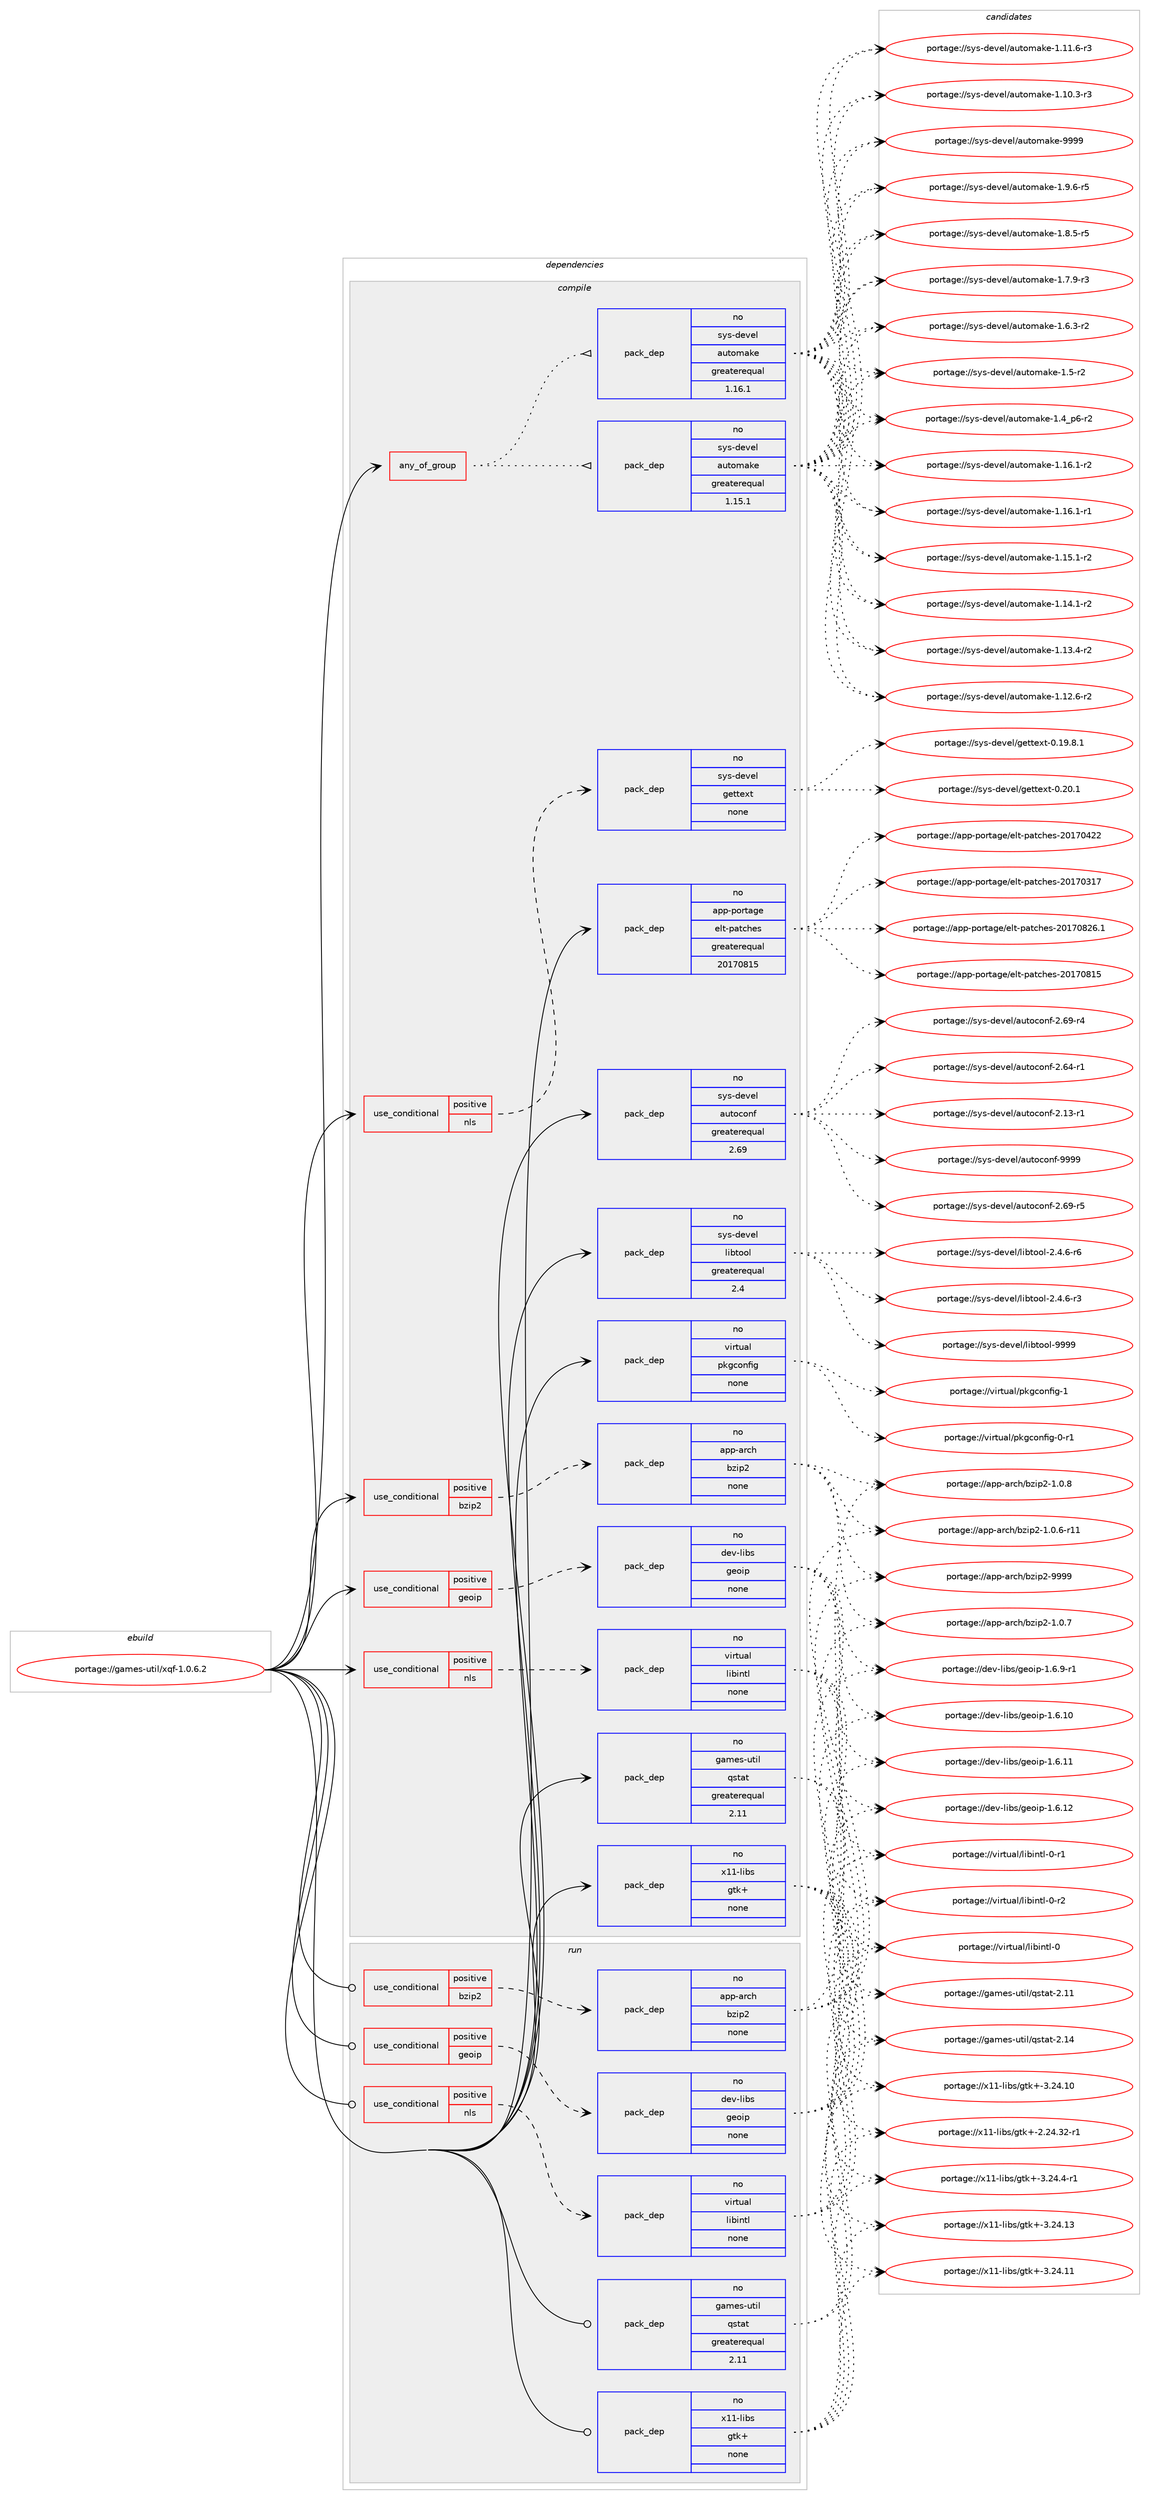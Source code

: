 digraph prolog {

# *************
# Graph options
# *************

newrank=true;
concentrate=true;
compound=true;
graph [rankdir=LR,fontname=Helvetica,fontsize=10,ranksep=1.5];#, ranksep=2.5, nodesep=0.2];
edge  [arrowhead=vee];
node  [fontname=Helvetica,fontsize=10];

# **********
# The ebuild
# **********

subgraph cluster_leftcol {
color=gray;
rank=same;
label=<<i>ebuild</i>>;
id [label="portage://games-util/xqf-1.0.6.2", color=red, width=4, href="../games-util/xqf-1.0.6.2.svg"];
}

# ****************
# The dependencies
# ****************

subgraph cluster_midcol {
color=gray;
label=<<i>dependencies</i>>;
subgraph cluster_compile {
fillcolor="#eeeeee";
style=filled;
label=<<i>compile</i>>;
subgraph any4174 {
dependency279203 [label=<<TABLE BORDER="0" CELLBORDER="1" CELLSPACING="0" CELLPADDING="4"><TR><TD CELLPADDING="10">any_of_group</TD></TR></TABLE>>, shape=none, color=red];subgraph pack216500 {
dependency279204 [label=<<TABLE BORDER="0" CELLBORDER="1" CELLSPACING="0" CELLPADDING="4" WIDTH="220"><TR><TD ROWSPAN="6" CELLPADDING="30">pack_dep</TD></TR><TR><TD WIDTH="110">no</TD></TR><TR><TD>sys-devel</TD></TR><TR><TD>automake</TD></TR><TR><TD>greaterequal</TD></TR><TR><TD>1.16.1</TD></TR></TABLE>>, shape=none, color=blue];
}
dependency279203:e -> dependency279204:w [weight=20,style="dotted",arrowhead="oinv"];
subgraph pack216501 {
dependency279205 [label=<<TABLE BORDER="0" CELLBORDER="1" CELLSPACING="0" CELLPADDING="4" WIDTH="220"><TR><TD ROWSPAN="6" CELLPADDING="30">pack_dep</TD></TR><TR><TD WIDTH="110">no</TD></TR><TR><TD>sys-devel</TD></TR><TR><TD>automake</TD></TR><TR><TD>greaterequal</TD></TR><TR><TD>1.15.1</TD></TR></TABLE>>, shape=none, color=blue];
}
dependency279203:e -> dependency279205:w [weight=20,style="dotted",arrowhead="oinv"];
}
id:e -> dependency279203:w [weight=20,style="solid",arrowhead="vee"];
subgraph cond58334 {
dependency279206 [label=<<TABLE BORDER="0" CELLBORDER="1" CELLSPACING="0" CELLPADDING="4"><TR><TD ROWSPAN="3" CELLPADDING="10">use_conditional</TD></TR><TR><TD>positive</TD></TR><TR><TD>bzip2</TD></TR></TABLE>>, shape=none, color=red];
subgraph pack216502 {
dependency279207 [label=<<TABLE BORDER="0" CELLBORDER="1" CELLSPACING="0" CELLPADDING="4" WIDTH="220"><TR><TD ROWSPAN="6" CELLPADDING="30">pack_dep</TD></TR><TR><TD WIDTH="110">no</TD></TR><TR><TD>app-arch</TD></TR><TR><TD>bzip2</TD></TR><TR><TD>none</TD></TR><TR><TD></TD></TR></TABLE>>, shape=none, color=blue];
}
dependency279206:e -> dependency279207:w [weight=20,style="dashed",arrowhead="vee"];
}
id:e -> dependency279206:w [weight=20,style="solid",arrowhead="vee"];
subgraph cond58335 {
dependency279208 [label=<<TABLE BORDER="0" CELLBORDER="1" CELLSPACING="0" CELLPADDING="4"><TR><TD ROWSPAN="3" CELLPADDING="10">use_conditional</TD></TR><TR><TD>positive</TD></TR><TR><TD>geoip</TD></TR></TABLE>>, shape=none, color=red];
subgraph pack216503 {
dependency279209 [label=<<TABLE BORDER="0" CELLBORDER="1" CELLSPACING="0" CELLPADDING="4" WIDTH="220"><TR><TD ROWSPAN="6" CELLPADDING="30">pack_dep</TD></TR><TR><TD WIDTH="110">no</TD></TR><TR><TD>dev-libs</TD></TR><TR><TD>geoip</TD></TR><TR><TD>none</TD></TR><TR><TD></TD></TR></TABLE>>, shape=none, color=blue];
}
dependency279208:e -> dependency279209:w [weight=20,style="dashed",arrowhead="vee"];
}
id:e -> dependency279208:w [weight=20,style="solid",arrowhead="vee"];
subgraph cond58336 {
dependency279210 [label=<<TABLE BORDER="0" CELLBORDER="1" CELLSPACING="0" CELLPADDING="4"><TR><TD ROWSPAN="3" CELLPADDING="10">use_conditional</TD></TR><TR><TD>positive</TD></TR><TR><TD>nls</TD></TR></TABLE>>, shape=none, color=red];
subgraph pack216504 {
dependency279211 [label=<<TABLE BORDER="0" CELLBORDER="1" CELLSPACING="0" CELLPADDING="4" WIDTH="220"><TR><TD ROWSPAN="6" CELLPADDING="30">pack_dep</TD></TR><TR><TD WIDTH="110">no</TD></TR><TR><TD>sys-devel</TD></TR><TR><TD>gettext</TD></TR><TR><TD>none</TD></TR><TR><TD></TD></TR></TABLE>>, shape=none, color=blue];
}
dependency279210:e -> dependency279211:w [weight=20,style="dashed",arrowhead="vee"];
}
id:e -> dependency279210:w [weight=20,style="solid",arrowhead="vee"];
subgraph cond58337 {
dependency279212 [label=<<TABLE BORDER="0" CELLBORDER="1" CELLSPACING="0" CELLPADDING="4"><TR><TD ROWSPAN="3" CELLPADDING="10">use_conditional</TD></TR><TR><TD>positive</TD></TR><TR><TD>nls</TD></TR></TABLE>>, shape=none, color=red];
subgraph pack216505 {
dependency279213 [label=<<TABLE BORDER="0" CELLBORDER="1" CELLSPACING="0" CELLPADDING="4" WIDTH="220"><TR><TD ROWSPAN="6" CELLPADDING="30">pack_dep</TD></TR><TR><TD WIDTH="110">no</TD></TR><TR><TD>virtual</TD></TR><TR><TD>libintl</TD></TR><TR><TD>none</TD></TR><TR><TD></TD></TR></TABLE>>, shape=none, color=blue];
}
dependency279212:e -> dependency279213:w [weight=20,style="dashed",arrowhead="vee"];
}
id:e -> dependency279212:w [weight=20,style="solid",arrowhead="vee"];
subgraph pack216506 {
dependency279214 [label=<<TABLE BORDER="0" CELLBORDER="1" CELLSPACING="0" CELLPADDING="4" WIDTH="220"><TR><TD ROWSPAN="6" CELLPADDING="30">pack_dep</TD></TR><TR><TD WIDTH="110">no</TD></TR><TR><TD>app-portage</TD></TR><TR><TD>elt-patches</TD></TR><TR><TD>greaterequal</TD></TR><TR><TD>20170815</TD></TR></TABLE>>, shape=none, color=blue];
}
id:e -> dependency279214:w [weight=20,style="solid",arrowhead="vee"];
subgraph pack216507 {
dependency279215 [label=<<TABLE BORDER="0" CELLBORDER="1" CELLSPACING="0" CELLPADDING="4" WIDTH="220"><TR><TD ROWSPAN="6" CELLPADDING="30">pack_dep</TD></TR><TR><TD WIDTH="110">no</TD></TR><TR><TD>games-util</TD></TR><TR><TD>qstat</TD></TR><TR><TD>greaterequal</TD></TR><TR><TD>2.11</TD></TR></TABLE>>, shape=none, color=blue];
}
id:e -> dependency279215:w [weight=20,style="solid",arrowhead="vee"];
subgraph pack216508 {
dependency279216 [label=<<TABLE BORDER="0" CELLBORDER="1" CELLSPACING="0" CELLPADDING="4" WIDTH="220"><TR><TD ROWSPAN="6" CELLPADDING="30">pack_dep</TD></TR><TR><TD WIDTH="110">no</TD></TR><TR><TD>sys-devel</TD></TR><TR><TD>autoconf</TD></TR><TR><TD>greaterequal</TD></TR><TR><TD>2.69</TD></TR></TABLE>>, shape=none, color=blue];
}
id:e -> dependency279216:w [weight=20,style="solid",arrowhead="vee"];
subgraph pack216509 {
dependency279217 [label=<<TABLE BORDER="0" CELLBORDER="1" CELLSPACING="0" CELLPADDING="4" WIDTH="220"><TR><TD ROWSPAN="6" CELLPADDING="30">pack_dep</TD></TR><TR><TD WIDTH="110">no</TD></TR><TR><TD>sys-devel</TD></TR><TR><TD>libtool</TD></TR><TR><TD>greaterequal</TD></TR><TR><TD>2.4</TD></TR></TABLE>>, shape=none, color=blue];
}
id:e -> dependency279217:w [weight=20,style="solid",arrowhead="vee"];
subgraph pack216510 {
dependency279218 [label=<<TABLE BORDER="0" CELLBORDER="1" CELLSPACING="0" CELLPADDING="4" WIDTH="220"><TR><TD ROWSPAN="6" CELLPADDING="30">pack_dep</TD></TR><TR><TD WIDTH="110">no</TD></TR><TR><TD>virtual</TD></TR><TR><TD>pkgconfig</TD></TR><TR><TD>none</TD></TR><TR><TD></TD></TR></TABLE>>, shape=none, color=blue];
}
id:e -> dependency279218:w [weight=20,style="solid",arrowhead="vee"];
subgraph pack216511 {
dependency279219 [label=<<TABLE BORDER="0" CELLBORDER="1" CELLSPACING="0" CELLPADDING="4" WIDTH="220"><TR><TD ROWSPAN="6" CELLPADDING="30">pack_dep</TD></TR><TR><TD WIDTH="110">no</TD></TR><TR><TD>x11-libs</TD></TR><TR><TD>gtk+</TD></TR><TR><TD>none</TD></TR><TR><TD></TD></TR></TABLE>>, shape=none, color=blue];
}
id:e -> dependency279219:w [weight=20,style="solid",arrowhead="vee"];
}
subgraph cluster_compileandrun {
fillcolor="#eeeeee";
style=filled;
label=<<i>compile and run</i>>;
}
subgraph cluster_run {
fillcolor="#eeeeee";
style=filled;
label=<<i>run</i>>;
subgraph cond58338 {
dependency279220 [label=<<TABLE BORDER="0" CELLBORDER="1" CELLSPACING="0" CELLPADDING="4"><TR><TD ROWSPAN="3" CELLPADDING="10">use_conditional</TD></TR><TR><TD>positive</TD></TR><TR><TD>bzip2</TD></TR></TABLE>>, shape=none, color=red];
subgraph pack216512 {
dependency279221 [label=<<TABLE BORDER="0" CELLBORDER="1" CELLSPACING="0" CELLPADDING="4" WIDTH="220"><TR><TD ROWSPAN="6" CELLPADDING="30">pack_dep</TD></TR><TR><TD WIDTH="110">no</TD></TR><TR><TD>app-arch</TD></TR><TR><TD>bzip2</TD></TR><TR><TD>none</TD></TR><TR><TD></TD></TR></TABLE>>, shape=none, color=blue];
}
dependency279220:e -> dependency279221:w [weight=20,style="dashed",arrowhead="vee"];
}
id:e -> dependency279220:w [weight=20,style="solid",arrowhead="odot"];
subgraph cond58339 {
dependency279222 [label=<<TABLE BORDER="0" CELLBORDER="1" CELLSPACING="0" CELLPADDING="4"><TR><TD ROWSPAN="3" CELLPADDING="10">use_conditional</TD></TR><TR><TD>positive</TD></TR><TR><TD>geoip</TD></TR></TABLE>>, shape=none, color=red];
subgraph pack216513 {
dependency279223 [label=<<TABLE BORDER="0" CELLBORDER="1" CELLSPACING="0" CELLPADDING="4" WIDTH="220"><TR><TD ROWSPAN="6" CELLPADDING="30">pack_dep</TD></TR><TR><TD WIDTH="110">no</TD></TR><TR><TD>dev-libs</TD></TR><TR><TD>geoip</TD></TR><TR><TD>none</TD></TR><TR><TD></TD></TR></TABLE>>, shape=none, color=blue];
}
dependency279222:e -> dependency279223:w [weight=20,style="dashed",arrowhead="vee"];
}
id:e -> dependency279222:w [weight=20,style="solid",arrowhead="odot"];
subgraph cond58340 {
dependency279224 [label=<<TABLE BORDER="0" CELLBORDER="1" CELLSPACING="0" CELLPADDING="4"><TR><TD ROWSPAN="3" CELLPADDING="10">use_conditional</TD></TR><TR><TD>positive</TD></TR><TR><TD>nls</TD></TR></TABLE>>, shape=none, color=red];
subgraph pack216514 {
dependency279225 [label=<<TABLE BORDER="0" CELLBORDER="1" CELLSPACING="0" CELLPADDING="4" WIDTH="220"><TR><TD ROWSPAN="6" CELLPADDING="30">pack_dep</TD></TR><TR><TD WIDTH="110">no</TD></TR><TR><TD>virtual</TD></TR><TR><TD>libintl</TD></TR><TR><TD>none</TD></TR><TR><TD></TD></TR></TABLE>>, shape=none, color=blue];
}
dependency279224:e -> dependency279225:w [weight=20,style="dashed",arrowhead="vee"];
}
id:e -> dependency279224:w [weight=20,style="solid",arrowhead="odot"];
subgraph pack216515 {
dependency279226 [label=<<TABLE BORDER="0" CELLBORDER="1" CELLSPACING="0" CELLPADDING="4" WIDTH="220"><TR><TD ROWSPAN="6" CELLPADDING="30">pack_dep</TD></TR><TR><TD WIDTH="110">no</TD></TR><TR><TD>games-util</TD></TR><TR><TD>qstat</TD></TR><TR><TD>greaterequal</TD></TR><TR><TD>2.11</TD></TR></TABLE>>, shape=none, color=blue];
}
id:e -> dependency279226:w [weight=20,style="solid",arrowhead="odot"];
subgraph pack216516 {
dependency279227 [label=<<TABLE BORDER="0" CELLBORDER="1" CELLSPACING="0" CELLPADDING="4" WIDTH="220"><TR><TD ROWSPAN="6" CELLPADDING="30">pack_dep</TD></TR><TR><TD WIDTH="110">no</TD></TR><TR><TD>x11-libs</TD></TR><TR><TD>gtk+</TD></TR><TR><TD>none</TD></TR><TR><TD></TD></TR></TABLE>>, shape=none, color=blue];
}
id:e -> dependency279227:w [weight=20,style="solid",arrowhead="odot"];
}
}

# **************
# The candidates
# **************

subgraph cluster_choices {
rank=same;
color=gray;
label=<<i>candidates</i>>;

subgraph choice216500 {
color=black;
nodesep=1;
choice115121115451001011181011084797117116111109971071014557575757 [label="portage://sys-devel/automake-9999", color=red, width=4,href="../sys-devel/automake-9999.svg"];
choice115121115451001011181011084797117116111109971071014549465746544511453 [label="portage://sys-devel/automake-1.9.6-r5", color=red, width=4,href="../sys-devel/automake-1.9.6-r5.svg"];
choice115121115451001011181011084797117116111109971071014549465646534511453 [label="portage://sys-devel/automake-1.8.5-r5", color=red, width=4,href="../sys-devel/automake-1.8.5-r5.svg"];
choice115121115451001011181011084797117116111109971071014549465546574511451 [label="portage://sys-devel/automake-1.7.9-r3", color=red, width=4,href="../sys-devel/automake-1.7.9-r3.svg"];
choice115121115451001011181011084797117116111109971071014549465446514511450 [label="portage://sys-devel/automake-1.6.3-r2", color=red, width=4,href="../sys-devel/automake-1.6.3-r2.svg"];
choice11512111545100101118101108479711711611110997107101454946534511450 [label="portage://sys-devel/automake-1.5-r2", color=red, width=4,href="../sys-devel/automake-1.5-r2.svg"];
choice115121115451001011181011084797117116111109971071014549465295112544511450 [label="portage://sys-devel/automake-1.4_p6-r2", color=red, width=4,href="../sys-devel/automake-1.4_p6-r2.svg"];
choice11512111545100101118101108479711711611110997107101454946495446494511450 [label="portage://sys-devel/automake-1.16.1-r2", color=red, width=4,href="../sys-devel/automake-1.16.1-r2.svg"];
choice11512111545100101118101108479711711611110997107101454946495446494511449 [label="portage://sys-devel/automake-1.16.1-r1", color=red, width=4,href="../sys-devel/automake-1.16.1-r1.svg"];
choice11512111545100101118101108479711711611110997107101454946495346494511450 [label="portage://sys-devel/automake-1.15.1-r2", color=red, width=4,href="../sys-devel/automake-1.15.1-r2.svg"];
choice11512111545100101118101108479711711611110997107101454946495246494511450 [label="portage://sys-devel/automake-1.14.1-r2", color=red, width=4,href="../sys-devel/automake-1.14.1-r2.svg"];
choice11512111545100101118101108479711711611110997107101454946495146524511450 [label="portage://sys-devel/automake-1.13.4-r2", color=red, width=4,href="../sys-devel/automake-1.13.4-r2.svg"];
choice11512111545100101118101108479711711611110997107101454946495046544511450 [label="portage://sys-devel/automake-1.12.6-r2", color=red, width=4,href="../sys-devel/automake-1.12.6-r2.svg"];
choice11512111545100101118101108479711711611110997107101454946494946544511451 [label="portage://sys-devel/automake-1.11.6-r3", color=red, width=4,href="../sys-devel/automake-1.11.6-r3.svg"];
choice11512111545100101118101108479711711611110997107101454946494846514511451 [label="portage://sys-devel/automake-1.10.3-r3", color=red, width=4,href="../sys-devel/automake-1.10.3-r3.svg"];
dependency279204:e -> choice115121115451001011181011084797117116111109971071014557575757:w [style=dotted,weight="100"];
dependency279204:e -> choice115121115451001011181011084797117116111109971071014549465746544511453:w [style=dotted,weight="100"];
dependency279204:e -> choice115121115451001011181011084797117116111109971071014549465646534511453:w [style=dotted,weight="100"];
dependency279204:e -> choice115121115451001011181011084797117116111109971071014549465546574511451:w [style=dotted,weight="100"];
dependency279204:e -> choice115121115451001011181011084797117116111109971071014549465446514511450:w [style=dotted,weight="100"];
dependency279204:e -> choice11512111545100101118101108479711711611110997107101454946534511450:w [style=dotted,weight="100"];
dependency279204:e -> choice115121115451001011181011084797117116111109971071014549465295112544511450:w [style=dotted,weight="100"];
dependency279204:e -> choice11512111545100101118101108479711711611110997107101454946495446494511450:w [style=dotted,weight="100"];
dependency279204:e -> choice11512111545100101118101108479711711611110997107101454946495446494511449:w [style=dotted,weight="100"];
dependency279204:e -> choice11512111545100101118101108479711711611110997107101454946495346494511450:w [style=dotted,weight="100"];
dependency279204:e -> choice11512111545100101118101108479711711611110997107101454946495246494511450:w [style=dotted,weight="100"];
dependency279204:e -> choice11512111545100101118101108479711711611110997107101454946495146524511450:w [style=dotted,weight="100"];
dependency279204:e -> choice11512111545100101118101108479711711611110997107101454946495046544511450:w [style=dotted,weight="100"];
dependency279204:e -> choice11512111545100101118101108479711711611110997107101454946494946544511451:w [style=dotted,weight="100"];
dependency279204:e -> choice11512111545100101118101108479711711611110997107101454946494846514511451:w [style=dotted,weight="100"];
}
subgraph choice216501 {
color=black;
nodesep=1;
choice115121115451001011181011084797117116111109971071014557575757 [label="portage://sys-devel/automake-9999", color=red, width=4,href="../sys-devel/automake-9999.svg"];
choice115121115451001011181011084797117116111109971071014549465746544511453 [label="portage://sys-devel/automake-1.9.6-r5", color=red, width=4,href="../sys-devel/automake-1.9.6-r5.svg"];
choice115121115451001011181011084797117116111109971071014549465646534511453 [label="portage://sys-devel/automake-1.8.5-r5", color=red, width=4,href="../sys-devel/automake-1.8.5-r5.svg"];
choice115121115451001011181011084797117116111109971071014549465546574511451 [label="portage://sys-devel/automake-1.7.9-r3", color=red, width=4,href="../sys-devel/automake-1.7.9-r3.svg"];
choice115121115451001011181011084797117116111109971071014549465446514511450 [label="portage://sys-devel/automake-1.6.3-r2", color=red, width=4,href="../sys-devel/automake-1.6.3-r2.svg"];
choice11512111545100101118101108479711711611110997107101454946534511450 [label="portage://sys-devel/automake-1.5-r2", color=red, width=4,href="../sys-devel/automake-1.5-r2.svg"];
choice115121115451001011181011084797117116111109971071014549465295112544511450 [label="portage://sys-devel/automake-1.4_p6-r2", color=red, width=4,href="../sys-devel/automake-1.4_p6-r2.svg"];
choice11512111545100101118101108479711711611110997107101454946495446494511450 [label="portage://sys-devel/automake-1.16.1-r2", color=red, width=4,href="../sys-devel/automake-1.16.1-r2.svg"];
choice11512111545100101118101108479711711611110997107101454946495446494511449 [label="portage://sys-devel/automake-1.16.1-r1", color=red, width=4,href="../sys-devel/automake-1.16.1-r1.svg"];
choice11512111545100101118101108479711711611110997107101454946495346494511450 [label="portage://sys-devel/automake-1.15.1-r2", color=red, width=4,href="../sys-devel/automake-1.15.1-r2.svg"];
choice11512111545100101118101108479711711611110997107101454946495246494511450 [label="portage://sys-devel/automake-1.14.1-r2", color=red, width=4,href="../sys-devel/automake-1.14.1-r2.svg"];
choice11512111545100101118101108479711711611110997107101454946495146524511450 [label="portage://sys-devel/automake-1.13.4-r2", color=red, width=4,href="../sys-devel/automake-1.13.4-r2.svg"];
choice11512111545100101118101108479711711611110997107101454946495046544511450 [label="portage://sys-devel/automake-1.12.6-r2", color=red, width=4,href="../sys-devel/automake-1.12.6-r2.svg"];
choice11512111545100101118101108479711711611110997107101454946494946544511451 [label="portage://sys-devel/automake-1.11.6-r3", color=red, width=4,href="../sys-devel/automake-1.11.6-r3.svg"];
choice11512111545100101118101108479711711611110997107101454946494846514511451 [label="portage://sys-devel/automake-1.10.3-r3", color=red, width=4,href="../sys-devel/automake-1.10.3-r3.svg"];
dependency279205:e -> choice115121115451001011181011084797117116111109971071014557575757:w [style=dotted,weight="100"];
dependency279205:e -> choice115121115451001011181011084797117116111109971071014549465746544511453:w [style=dotted,weight="100"];
dependency279205:e -> choice115121115451001011181011084797117116111109971071014549465646534511453:w [style=dotted,weight="100"];
dependency279205:e -> choice115121115451001011181011084797117116111109971071014549465546574511451:w [style=dotted,weight="100"];
dependency279205:e -> choice115121115451001011181011084797117116111109971071014549465446514511450:w [style=dotted,weight="100"];
dependency279205:e -> choice11512111545100101118101108479711711611110997107101454946534511450:w [style=dotted,weight="100"];
dependency279205:e -> choice115121115451001011181011084797117116111109971071014549465295112544511450:w [style=dotted,weight="100"];
dependency279205:e -> choice11512111545100101118101108479711711611110997107101454946495446494511450:w [style=dotted,weight="100"];
dependency279205:e -> choice11512111545100101118101108479711711611110997107101454946495446494511449:w [style=dotted,weight="100"];
dependency279205:e -> choice11512111545100101118101108479711711611110997107101454946495346494511450:w [style=dotted,weight="100"];
dependency279205:e -> choice11512111545100101118101108479711711611110997107101454946495246494511450:w [style=dotted,weight="100"];
dependency279205:e -> choice11512111545100101118101108479711711611110997107101454946495146524511450:w [style=dotted,weight="100"];
dependency279205:e -> choice11512111545100101118101108479711711611110997107101454946495046544511450:w [style=dotted,weight="100"];
dependency279205:e -> choice11512111545100101118101108479711711611110997107101454946494946544511451:w [style=dotted,weight="100"];
dependency279205:e -> choice11512111545100101118101108479711711611110997107101454946494846514511451:w [style=dotted,weight="100"];
}
subgraph choice216502 {
color=black;
nodesep=1;
choice971121124597114991044798122105112504557575757 [label="portage://app-arch/bzip2-9999", color=red, width=4,href="../app-arch/bzip2-9999.svg"];
choice97112112459711499104479812210511250454946484656 [label="portage://app-arch/bzip2-1.0.8", color=red, width=4,href="../app-arch/bzip2-1.0.8.svg"];
choice97112112459711499104479812210511250454946484655 [label="portage://app-arch/bzip2-1.0.7", color=red, width=4,href="../app-arch/bzip2-1.0.7.svg"];
choice97112112459711499104479812210511250454946484654451144949 [label="portage://app-arch/bzip2-1.0.6-r11", color=red, width=4,href="../app-arch/bzip2-1.0.6-r11.svg"];
dependency279207:e -> choice971121124597114991044798122105112504557575757:w [style=dotted,weight="100"];
dependency279207:e -> choice97112112459711499104479812210511250454946484656:w [style=dotted,weight="100"];
dependency279207:e -> choice97112112459711499104479812210511250454946484655:w [style=dotted,weight="100"];
dependency279207:e -> choice97112112459711499104479812210511250454946484654451144949:w [style=dotted,weight="100"];
}
subgraph choice216503 {
color=black;
nodesep=1;
choice1001011184510810598115471031011111051124549465446574511449 [label="portage://dev-libs/geoip-1.6.9-r1", color=red, width=4,href="../dev-libs/geoip-1.6.9-r1.svg"];
choice10010111845108105981154710310111110511245494654464950 [label="portage://dev-libs/geoip-1.6.12", color=red, width=4,href="../dev-libs/geoip-1.6.12.svg"];
choice10010111845108105981154710310111110511245494654464949 [label="portage://dev-libs/geoip-1.6.11", color=red, width=4,href="../dev-libs/geoip-1.6.11.svg"];
choice10010111845108105981154710310111110511245494654464948 [label="portage://dev-libs/geoip-1.6.10", color=red, width=4,href="../dev-libs/geoip-1.6.10.svg"];
dependency279209:e -> choice1001011184510810598115471031011111051124549465446574511449:w [style=dotted,weight="100"];
dependency279209:e -> choice10010111845108105981154710310111110511245494654464950:w [style=dotted,weight="100"];
dependency279209:e -> choice10010111845108105981154710310111110511245494654464949:w [style=dotted,weight="100"];
dependency279209:e -> choice10010111845108105981154710310111110511245494654464948:w [style=dotted,weight="100"];
}
subgraph choice216504 {
color=black;
nodesep=1;
choice115121115451001011181011084710310111611610112011645484650484649 [label="portage://sys-devel/gettext-0.20.1", color=red, width=4,href="../sys-devel/gettext-0.20.1.svg"];
choice1151211154510010111810110847103101116116101120116454846495746564649 [label="portage://sys-devel/gettext-0.19.8.1", color=red, width=4,href="../sys-devel/gettext-0.19.8.1.svg"];
dependency279211:e -> choice115121115451001011181011084710310111611610112011645484650484649:w [style=dotted,weight="100"];
dependency279211:e -> choice1151211154510010111810110847103101116116101120116454846495746564649:w [style=dotted,weight="100"];
}
subgraph choice216505 {
color=black;
nodesep=1;
choice11810511411611797108471081059810511011610845484511450 [label="portage://virtual/libintl-0-r2", color=red, width=4,href="../virtual/libintl-0-r2.svg"];
choice11810511411611797108471081059810511011610845484511449 [label="portage://virtual/libintl-0-r1", color=red, width=4,href="../virtual/libintl-0-r1.svg"];
choice1181051141161179710847108105981051101161084548 [label="portage://virtual/libintl-0", color=red, width=4,href="../virtual/libintl-0.svg"];
dependency279213:e -> choice11810511411611797108471081059810511011610845484511450:w [style=dotted,weight="100"];
dependency279213:e -> choice11810511411611797108471081059810511011610845484511449:w [style=dotted,weight="100"];
dependency279213:e -> choice1181051141161179710847108105981051101161084548:w [style=dotted,weight="100"];
}
subgraph choice216506 {
color=black;
nodesep=1;
choice971121124511211111411697103101471011081164511297116991041011154550484955485650544649 [label="portage://app-portage/elt-patches-20170826.1", color=red, width=4,href="../app-portage/elt-patches-20170826.1.svg"];
choice97112112451121111141169710310147101108116451129711699104101115455048495548564953 [label="portage://app-portage/elt-patches-20170815", color=red, width=4,href="../app-portage/elt-patches-20170815.svg"];
choice97112112451121111141169710310147101108116451129711699104101115455048495548525050 [label="portage://app-portage/elt-patches-20170422", color=red, width=4,href="../app-portage/elt-patches-20170422.svg"];
choice97112112451121111141169710310147101108116451129711699104101115455048495548514955 [label="portage://app-portage/elt-patches-20170317", color=red, width=4,href="../app-portage/elt-patches-20170317.svg"];
dependency279214:e -> choice971121124511211111411697103101471011081164511297116991041011154550484955485650544649:w [style=dotted,weight="100"];
dependency279214:e -> choice97112112451121111141169710310147101108116451129711699104101115455048495548564953:w [style=dotted,weight="100"];
dependency279214:e -> choice97112112451121111141169710310147101108116451129711699104101115455048495548525050:w [style=dotted,weight="100"];
dependency279214:e -> choice97112112451121111141169710310147101108116451129711699104101115455048495548514955:w [style=dotted,weight="100"];
}
subgraph choice216507 {
color=black;
nodesep=1;
choice103971091011154511711610510847113115116971164550464952 [label="portage://games-util/qstat-2.14", color=red, width=4,href="../games-util/qstat-2.14.svg"];
choice103971091011154511711610510847113115116971164550464949 [label="portage://games-util/qstat-2.11", color=red, width=4,href="../games-util/qstat-2.11.svg"];
dependency279215:e -> choice103971091011154511711610510847113115116971164550464952:w [style=dotted,weight="100"];
dependency279215:e -> choice103971091011154511711610510847113115116971164550464949:w [style=dotted,weight="100"];
}
subgraph choice216508 {
color=black;
nodesep=1;
choice115121115451001011181011084797117116111991111101024557575757 [label="portage://sys-devel/autoconf-9999", color=red, width=4,href="../sys-devel/autoconf-9999.svg"];
choice1151211154510010111810110847971171161119911111010245504654574511453 [label="portage://sys-devel/autoconf-2.69-r5", color=red, width=4,href="../sys-devel/autoconf-2.69-r5.svg"];
choice1151211154510010111810110847971171161119911111010245504654574511452 [label="portage://sys-devel/autoconf-2.69-r4", color=red, width=4,href="../sys-devel/autoconf-2.69-r4.svg"];
choice1151211154510010111810110847971171161119911111010245504654524511449 [label="portage://sys-devel/autoconf-2.64-r1", color=red, width=4,href="../sys-devel/autoconf-2.64-r1.svg"];
choice1151211154510010111810110847971171161119911111010245504649514511449 [label="portage://sys-devel/autoconf-2.13-r1", color=red, width=4,href="../sys-devel/autoconf-2.13-r1.svg"];
dependency279216:e -> choice115121115451001011181011084797117116111991111101024557575757:w [style=dotted,weight="100"];
dependency279216:e -> choice1151211154510010111810110847971171161119911111010245504654574511453:w [style=dotted,weight="100"];
dependency279216:e -> choice1151211154510010111810110847971171161119911111010245504654574511452:w [style=dotted,weight="100"];
dependency279216:e -> choice1151211154510010111810110847971171161119911111010245504654524511449:w [style=dotted,weight="100"];
dependency279216:e -> choice1151211154510010111810110847971171161119911111010245504649514511449:w [style=dotted,weight="100"];
}
subgraph choice216509 {
color=black;
nodesep=1;
choice1151211154510010111810110847108105981161111111084557575757 [label="portage://sys-devel/libtool-9999", color=red, width=4,href="../sys-devel/libtool-9999.svg"];
choice1151211154510010111810110847108105981161111111084550465246544511454 [label="portage://sys-devel/libtool-2.4.6-r6", color=red, width=4,href="../sys-devel/libtool-2.4.6-r6.svg"];
choice1151211154510010111810110847108105981161111111084550465246544511451 [label="portage://sys-devel/libtool-2.4.6-r3", color=red, width=4,href="../sys-devel/libtool-2.4.6-r3.svg"];
dependency279217:e -> choice1151211154510010111810110847108105981161111111084557575757:w [style=dotted,weight="100"];
dependency279217:e -> choice1151211154510010111810110847108105981161111111084550465246544511454:w [style=dotted,weight="100"];
dependency279217:e -> choice1151211154510010111810110847108105981161111111084550465246544511451:w [style=dotted,weight="100"];
}
subgraph choice216510 {
color=black;
nodesep=1;
choice1181051141161179710847112107103991111101021051034549 [label="portage://virtual/pkgconfig-1", color=red, width=4,href="../virtual/pkgconfig-1.svg"];
choice11810511411611797108471121071039911111010210510345484511449 [label="portage://virtual/pkgconfig-0-r1", color=red, width=4,href="../virtual/pkgconfig-0-r1.svg"];
dependency279218:e -> choice1181051141161179710847112107103991111101021051034549:w [style=dotted,weight="100"];
dependency279218:e -> choice11810511411611797108471121071039911111010210510345484511449:w [style=dotted,weight="100"];
}
subgraph choice216511 {
color=black;
nodesep=1;
choice120494945108105981154710311610743455146505246524511449 [label="portage://x11-libs/gtk+-3.24.4-r1", color=red, width=4,href="../x11-libs/gtk+-3.24.4-r1.svg"];
choice1204949451081059811547103116107434551465052464951 [label="portage://x11-libs/gtk+-3.24.13", color=red, width=4,href="../x11-libs/gtk+-3.24.13.svg"];
choice1204949451081059811547103116107434551465052464949 [label="portage://x11-libs/gtk+-3.24.11", color=red, width=4,href="../x11-libs/gtk+-3.24.11.svg"];
choice1204949451081059811547103116107434551465052464948 [label="portage://x11-libs/gtk+-3.24.10", color=red, width=4,href="../x11-libs/gtk+-3.24.10.svg"];
choice12049494510810598115471031161074345504650524651504511449 [label="portage://x11-libs/gtk+-2.24.32-r1", color=red, width=4,href="../x11-libs/gtk+-2.24.32-r1.svg"];
dependency279219:e -> choice120494945108105981154710311610743455146505246524511449:w [style=dotted,weight="100"];
dependency279219:e -> choice1204949451081059811547103116107434551465052464951:w [style=dotted,weight="100"];
dependency279219:e -> choice1204949451081059811547103116107434551465052464949:w [style=dotted,weight="100"];
dependency279219:e -> choice1204949451081059811547103116107434551465052464948:w [style=dotted,weight="100"];
dependency279219:e -> choice12049494510810598115471031161074345504650524651504511449:w [style=dotted,weight="100"];
}
subgraph choice216512 {
color=black;
nodesep=1;
choice971121124597114991044798122105112504557575757 [label="portage://app-arch/bzip2-9999", color=red, width=4,href="../app-arch/bzip2-9999.svg"];
choice97112112459711499104479812210511250454946484656 [label="portage://app-arch/bzip2-1.0.8", color=red, width=4,href="../app-arch/bzip2-1.0.8.svg"];
choice97112112459711499104479812210511250454946484655 [label="portage://app-arch/bzip2-1.0.7", color=red, width=4,href="../app-arch/bzip2-1.0.7.svg"];
choice97112112459711499104479812210511250454946484654451144949 [label="portage://app-arch/bzip2-1.0.6-r11", color=red, width=4,href="../app-arch/bzip2-1.0.6-r11.svg"];
dependency279221:e -> choice971121124597114991044798122105112504557575757:w [style=dotted,weight="100"];
dependency279221:e -> choice97112112459711499104479812210511250454946484656:w [style=dotted,weight="100"];
dependency279221:e -> choice97112112459711499104479812210511250454946484655:w [style=dotted,weight="100"];
dependency279221:e -> choice97112112459711499104479812210511250454946484654451144949:w [style=dotted,weight="100"];
}
subgraph choice216513 {
color=black;
nodesep=1;
choice1001011184510810598115471031011111051124549465446574511449 [label="portage://dev-libs/geoip-1.6.9-r1", color=red, width=4,href="../dev-libs/geoip-1.6.9-r1.svg"];
choice10010111845108105981154710310111110511245494654464950 [label="portage://dev-libs/geoip-1.6.12", color=red, width=4,href="../dev-libs/geoip-1.6.12.svg"];
choice10010111845108105981154710310111110511245494654464949 [label="portage://dev-libs/geoip-1.6.11", color=red, width=4,href="../dev-libs/geoip-1.6.11.svg"];
choice10010111845108105981154710310111110511245494654464948 [label="portage://dev-libs/geoip-1.6.10", color=red, width=4,href="../dev-libs/geoip-1.6.10.svg"];
dependency279223:e -> choice1001011184510810598115471031011111051124549465446574511449:w [style=dotted,weight="100"];
dependency279223:e -> choice10010111845108105981154710310111110511245494654464950:w [style=dotted,weight="100"];
dependency279223:e -> choice10010111845108105981154710310111110511245494654464949:w [style=dotted,weight="100"];
dependency279223:e -> choice10010111845108105981154710310111110511245494654464948:w [style=dotted,weight="100"];
}
subgraph choice216514 {
color=black;
nodesep=1;
choice11810511411611797108471081059810511011610845484511450 [label="portage://virtual/libintl-0-r2", color=red, width=4,href="../virtual/libintl-0-r2.svg"];
choice11810511411611797108471081059810511011610845484511449 [label="portage://virtual/libintl-0-r1", color=red, width=4,href="../virtual/libintl-0-r1.svg"];
choice1181051141161179710847108105981051101161084548 [label="portage://virtual/libintl-0", color=red, width=4,href="../virtual/libintl-0.svg"];
dependency279225:e -> choice11810511411611797108471081059810511011610845484511450:w [style=dotted,weight="100"];
dependency279225:e -> choice11810511411611797108471081059810511011610845484511449:w [style=dotted,weight="100"];
dependency279225:e -> choice1181051141161179710847108105981051101161084548:w [style=dotted,weight="100"];
}
subgraph choice216515 {
color=black;
nodesep=1;
choice103971091011154511711610510847113115116971164550464952 [label="portage://games-util/qstat-2.14", color=red, width=4,href="../games-util/qstat-2.14.svg"];
choice103971091011154511711610510847113115116971164550464949 [label="portage://games-util/qstat-2.11", color=red, width=4,href="../games-util/qstat-2.11.svg"];
dependency279226:e -> choice103971091011154511711610510847113115116971164550464952:w [style=dotted,weight="100"];
dependency279226:e -> choice103971091011154511711610510847113115116971164550464949:w [style=dotted,weight="100"];
}
subgraph choice216516 {
color=black;
nodesep=1;
choice120494945108105981154710311610743455146505246524511449 [label="portage://x11-libs/gtk+-3.24.4-r1", color=red, width=4,href="../x11-libs/gtk+-3.24.4-r1.svg"];
choice1204949451081059811547103116107434551465052464951 [label="portage://x11-libs/gtk+-3.24.13", color=red, width=4,href="../x11-libs/gtk+-3.24.13.svg"];
choice1204949451081059811547103116107434551465052464949 [label="portage://x11-libs/gtk+-3.24.11", color=red, width=4,href="../x11-libs/gtk+-3.24.11.svg"];
choice1204949451081059811547103116107434551465052464948 [label="portage://x11-libs/gtk+-3.24.10", color=red, width=4,href="../x11-libs/gtk+-3.24.10.svg"];
choice12049494510810598115471031161074345504650524651504511449 [label="portage://x11-libs/gtk+-2.24.32-r1", color=red, width=4,href="../x11-libs/gtk+-2.24.32-r1.svg"];
dependency279227:e -> choice120494945108105981154710311610743455146505246524511449:w [style=dotted,weight="100"];
dependency279227:e -> choice1204949451081059811547103116107434551465052464951:w [style=dotted,weight="100"];
dependency279227:e -> choice1204949451081059811547103116107434551465052464949:w [style=dotted,weight="100"];
dependency279227:e -> choice1204949451081059811547103116107434551465052464948:w [style=dotted,weight="100"];
dependency279227:e -> choice12049494510810598115471031161074345504650524651504511449:w [style=dotted,weight="100"];
}
}

}

